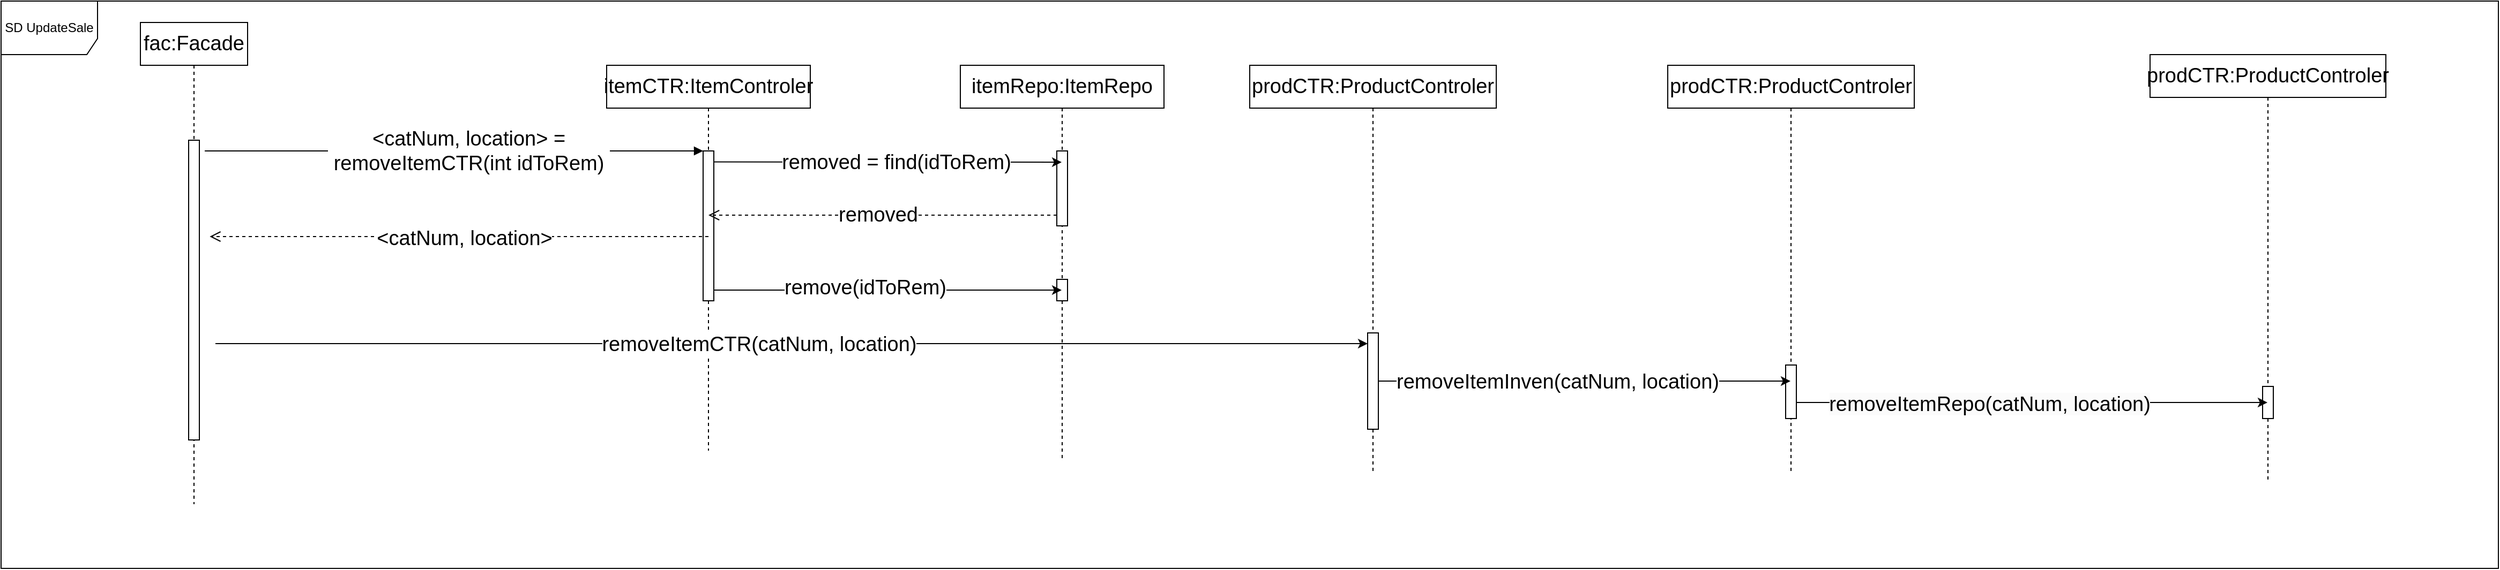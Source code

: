 <mxfile version="24.6.4" type="github">
  <diagram name="Page-1" id="2YBvvXClWsGukQMizWep">
    <mxGraphModel dx="1431" dy="813" grid="1" gridSize="10" guides="1" tooltips="1" connect="1" arrows="1" fold="1" page="1" pageScale="1" pageWidth="850" pageHeight="1100" math="0" shadow="0">
      <root>
        <mxCell id="0" />
        <mxCell id="1" parent="0" />
        <mxCell id="aM9ryv3xv72pqoxQDRHE-5" value="itemCTR:ItemControler" style="shape=umlLifeline;perimeter=lifelinePerimeter;whiteSpace=wrap;html=1;container=0;dropTarget=0;collapsible=0;recursiveResize=0;outlineConnect=0;portConstraint=eastwest;newEdgeStyle={&quot;edgeStyle&quot;:&quot;elbowEdgeStyle&quot;,&quot;elbow&quot;:&quot;vertical&quot;,&quot;curved&quot;:0,&quot;rounded&quot;:0};fontSize=19;" parent="1" vertex="1">
          <mxGeometry x="605" y="80" width="190" height="360" as="geometry" />
        </mxCell>
        <mxCell id="aM9ryv3xv72pqoxQDRHE-6" value="" style="html=1;points=[];perimeter=orthogonalPerimeter;outlineConnect=0;targetShapes=umlLifeline;portConstraint=eastwest;newEdgeStyle={&quot;edgeStyle&quot;:&quot;elbowEdgeStyle&quot;,&quot;elbow&quot;:&quot;vertical&quot;,&quot;curved&quot;:0,&quot;rounded&quot;:0};fontSize=19;" parent="aM9ryv3xv72pqoxQDRHE-5" vertex="1">
          <mxGeometry x="90" y="80" width="10" height="140" as="geometry" />
        </mxCell>
        <mxCell id="aM9ryv3xv72pqoxQDRHE-7" value="" style="html=1;verticalAlign=bottom;endArrow=block;edgeStyle=elbowEdgeStyle;elbow=vertical;curved=0;rounded=0;fontSize=19;" parent="1" target="aM9ryv3xv72pqoxQDRHE-6" edge="1">
          <mxGeometry relative="1" as="geometry">
            <mxPoint x="230.0" y="160" as="sourcePoint" />
            <Array as="points">
              <mxPoint x="325" y="160" />
            </Array>
          </mxGeometry>
        </mxCell>
        <mxCell id="9JyKOaciVN9gGJ-EEhEV-10" value="&amp;lt;catNum, location&amp;gt; =&lt;br&gt;&amp;nbsp;removeItemCTR(int idToRem)&amp;nbsp;" style="edgeLabel;html=1;align=center;verticalAlign=middle;resizable=0;points=[];fontSize=19;" parent="aM9ryv3xv72pqoxQDRHE-7" vertex="1" connectable="0">
          <mxGeometry x="0.057" relative="1" as="geometry">
            <mxPoint as="offset" />
          </mxGeometry>
        </mxCell>
        <mxCell id="9JyKOaciVN9gGJ-EEhEV-1" value="itemRepo:ItemRepo" style="shape=umlLifeline;perimeter=lifelinePerimeter;whiteSpace=wrap;html=1;container=0;dropTarget=0;collapsible=0;recursiveResize=0;outlineConnect=0;portConstraint=eastwest;newEdgeStyle={&quot;edgeStyle&quot;:&quot;elbowEdgeStyle&quot;,&quot;elbow&quot;:&quot;vertical&quot;,&quot;curved&quot;:0,&quot;rounded&quot;:0};fontSize=19;" parent="1" vertex="1">
          <mxGeometry x="935" y="80" width="190" height="370" as="geometry" />
        </mxCell>
        <mxCell id="9JyKOaciVN9gGJ-EEhEV-2" value="" style="html=1;points=[];perimeter=orthogonalPerimeter;outlineConnect=0;targetShapes=umlLifeline;portConstraint=eastwest;newEdgeStyle={&quot;edgeStyle&quot;:&quot;elbowEdgeStyle&quot;,&quot;elbow&quot;:&quot;vertical&quot;,&quot;curved&quot;:0,&quot;rounded&quot;:0};fontSize=19;" parent="9JyKOaciVN9gGJ-EEhEV-1" vertex="1">
          <mxGeometry x="90" y="80" width="10" height="70" as="geometry" />
        </mxCell>
        <mxCell id="9JyKOaciVN9gGJ-EEhEV-8" value="" style="html=1;points=[];perimeter=orthogonalPerimeter;outlineConnect=0;targetShapes=umlLifeline;portConstraint=eastwest;newEdgeStyle={&quot;edgeStyle&quot;:&quot;elbowEdgeStyle&quot;,&quot;elbow&quot;:&quot;vertical&quot;,&quot;curved&quot;:0,&quot;rounded&quot;:0};fontSize=19;" parent="9JyKOaciVN9gGJ-EEhEV-1" vertex="1">
          <mxGeometry x="90" y="200" width="10" height="20" as="geometry" />
        </mxCell>
        <mxCell id="9JyKOaciVN9gGJ-EEhEV-3" style="edgeStyle=elbowEdgeStyle;rounded=0;orthogonalLoop=1;jettySize=auto;html=1;elbow=vertical;curved=0;fontSize=19;" parent="1" edge="1">
          <mxGeometry relative="1" as="geometry">
            <mxPoint x="705" y="290.001" as="sourcePoint" />
            <mxPoint x="1029.5" y="290.069" as="targetPoint" />
          </mxGeometry>
        </mxCell>
        <mxCell id="9JyKOaciVN9gGJ-EEhEV-4" value="remove(idToRem)" style="edgeLabel;html=1;align=center;verticalAlign=middle;resizable=0;points=[];fontSize=19;" parent="9JyKOaciVN9gGJ-EEhEV-3" vertex="1" connectable="0">
          <mxGeometry x="-0.13" y="2" relative="1" as="geometry">
            <mxPoint as="offset" />
          </mxGeometry>
        </mxCell>
        <mxCell id="9JyKOaciVN9gGJ-EEhEV-5" style="edgeStyle=elbowEdgeStyle;rounded=0;orthogonalLoop=1;jettySize=auto;html=1;elbow=vertical;curved=0;fontSize=19;" parent="1" edge="1">
          <mxGeometry relative="1" as="geometry">
            <mxPoint x="705" y="170.281" as="sourcePoint" />
            <mxPoint x="1029.5" y="170.281" as="targetPoint" />
          </mxGeometry>
        </mxCell>
        <mxCell id="9JyKOaciVN9gGJ-EEhEV-6" value="removed = find(idToRem)" style="edgeLabel;html=1;align=center;verticalAlign=middle;resizable=0;points=[];fontSize=19;" parent="9JyKOaciVN9gGJ-EEhEV-5" vertex="1" connectable="0">
          <mxGeometry x="-0.072" y="-1" relative="1" as="geometry">
            <mxPoint x="19" y="-1" as="offset" />
          </mxGeometry>
        </mxCell>
        <mxCell id="9JyKOaciVN9gGJ-EEhEV-7" value="" style="html=1;verticalAlign=bottom;endArrow=open;dashed=1;endSize=8;curved=0;rounded=0;fontSize=19;" parent="1" target="aM9ryv3xv72pqoxQDRHE-5" edge="1">
          <mxGeometry relative="1" as="geometry">
            <mxPoint x="1025" y="220" as="sourcePoint" />
            <mxPoint x="945" y="220" as="targetPoint" />
          </mxGeometry>
        </mxCell>
        <mxCell id="9JyKOaciVN9gGJ-EEhEV-9" value="removed" style="edgeLabel;html=1;align=center;verticalAlign=middle;resizable=0;points=[];fontSize=19;" parent="9JyKOaciVN9gGJ-EEhEV-7" vertex="1" connectable="0">
          <mxGeometry x="0.031" relative="1" as="geometry">
            <mxPoint as="offset" />
          </mxGeometry>
        </mxCell>
        <mxCell id="9JyKOaciVN9gGJ-EEhEV-11" value="" style="html=1;verticalAlign=bottom;endArrow=open;dashed=1;endSize=8;curved=0;rounded=0;fontSize=19;" parent="1" edge="1">
          <mxGeometry relative="1" as="geometry">
            <mxPoint x="700" y="240" as="sourcePoint" />
            <mxPoint x="234.667" y="240" as="targetPoint" />
          </mxGeometry>
        </mxCell>
        <mxCell id="9JyKOaciVN9gGJ-EEhEV-13" value="&amp;lt;catNum, location&amp;gt;" style="edgeLabel;html=1;align=center;verticalAlign=middle;resizable=0;points=[];fontSize=19;" parent="9JyKOaciVN9gGJ-EEhEV-11" vertex="1" connectable="0">
          <mxGeometry x="-0.019" y="2" relative="1" as="geometry">
            <mxPoint as="offset" />
          </mxGeometry>
        </mxCell>
        <mxCell id="9JyKOaciVN9gGJ-EEhEV-14" value="prodCTR:ProductControler" style="shape=umlLifeline;perimeter=lifelinePerimeter;whiteSpace=wrap;html=1;container=0;dropTarget=0;collapsible=0;recursiveResize=0;outlineConnect=0;portConstraint=eastwest;newEdgeStyle={&quot;edgeStyle&quot;:&quot;elbowEdgeStyle&quot;,&quot;elbow&quot;:&quot;vertical&quot;,&quot;curved&quot;:0,&quot;rounded&quot;:0};fontSize=19;" parent="1" vertex="1">
          <mxGeometry x="1205" y="80" width="230" height="380" as="geometry" />
        </mxCell>
        <mxCell id="9JyKOaciVN9gGJ-EEhEV-15" value="" style="html=1;points=[];perimeter=orthogonalPerimeter;outlineConnect=0;targetShapes=umlLifeline;portConstraint=eastwest;newEdgeStyle={&quot;edgeStyle&quot;:&quot;elbowEdgeStyle&quot;,&quot;elbow&quot;:&quot;vertical&quot;,&quot;curved&quot;:0,&quot;rounded&quot;:0};fontSize=19;" parent="9JyKOaciVN9gGJ-EEhEV-14" vertex="1">
          <mxGeometry x="110" y="250" width="10" height="90" as="geometry" />
        </mxCell>
        <mxCell id="9JyKOaciVN9gGJ-EEhEV-16" style="edgeStyle=elbowEdgeStyle;rounded=0;orthogonalLoop=1;jettySize=auto;html=1;elbow=vertical;curved=0;fontSize=19;" parent="1" target="9JyKOaciVN9gGJ-EEhEV-15" edge="1">
          <mxGeometry relative="1" as="geometry">
            <mxPoint x="240" y="339.997" as="sourcePoint" />
            <mxPoint x="1299.5" y="339.997" as="targetPoint" />
          </mxGeometry>
        </mxCell>
        <mxCell id="9JyKOaciVN9gGJ-EEhEV-17" value="removeItemCTR(catNum, location) " style="edgeLabel;html=1;align=center;verticalAlign=middle;resizable=0;points=[];fontSize=19;" parent="9JyKOaciVN9gGJ-EEhEV-16" vertex="1" connectable="0">
          <mxGeometry x="-0.057" y="-1" relative="1" as="geometry">
            <mxPoint as="offset" />
          </mxGeometry>
        </mxCell>
        <mxCell id="9JyKOaciVN9gGJ-EEhEV-18" value="prodCTR:ProductControler" style="shape=umlLifeline;perimeter=lifelinePerimeter;whiteSpace=wrap;html=1;container=0;dropTarget=0;collapsible=0;recursiveResize=0;outlineConnect=0;portConstraint=eastwest;newEdgeStyle={&quot;edgeStyle&quot;:&quot;elbowEdgeStyle&quot;,&quot;elbow&quot;:&quot;vertical&quot;,&quot;curved&quot;:0,&quot;rounded&quot;:0};fontSize=19;" parent="1" vertex="1">
          <mxGeometry x="1595" y="80" width="230" height="380" as="geometry" />
        </mxCell>
        <mxCell id="9JyKOaciVN9gGJ-EEhEV-19" value="" style="html=1;points=[];perimeter=orthogonalPerimeter;outlineConnect=0;targetShapes=umlLifeline;portConstraint=eastwest;newEdgeStyle={&quot;edgeStyle&quot;:&quot;elbowEdgeStyle&quot;,&quot;elbow&quot;:&quot;vertical&quot;,&quot;curved&quot;:0,&quot;rounded&quot;:0};fontSize=19;" parent="9JyKOaciVN9gGJ-EEhEV-18" vertex="1">
          <mxGeometry x="110" y="280" width="10" height="50" as="geometry" />
        </mxCell>
        <mxCell id="9JyKOaciVN9gGJ-EEhEV-20" style="edgeStyle=elbowEdgeStyle;rounded=0;orthogonalLoop=1;jettySize=auto;html=1;elbow=vertical;curved=0;fontSize=19;" parent="1" target="9JyKOaciVN9gGJ-EEhEV-18" edge="1">
          <mxGeometry relative="1" as="geometry">
            <mxPoint x="1345" y="375" as="sourcePoint" />
            <Array as="points">
              <mxPoint x="1325" y="375" />
            </Array>
          </mxGeometry>
        </mxCell>
        <mxCell id="9JyKOaciVN9gGJ-EEhEV-21" value="removeItemInven(catNum, location)" style="edgeLabel;html=1;align=center;verticalAlign=middle;resizable=0;points=[];fontSize=19;" parent="9JyKOaciVN9gGJ-EEhEV-20" vertex="1" connectable="0">
          <mxGeometry x="-0.077" y="-1" relative="1" as="geometry">
            <mxPoint as="offset" />
          </mxGeometry>
        </mxCell>
        <mxCell id="9JyKOaciVN9gGJ-EEhEV-23" value="prodCTR:ProductControler" style="shape=umlLifeline;perimeter=lifelinePerimeter;whiteSpace=wrap;html=1;container=0;dropTarget=0;collapsible=0;recursiveResize=0;outlineConnect=0;portConstraint=eastwest;newEdgeStyle={&quot;edgeStyle&quot;:&quot;elbowEdgeStyle&quot;,&quot;elbow&quot;:&quot;vertical&quot;,&quot;curved&quot;:0,&quot;rounded&quot;:0};fontSize=19;" parent="1" vertex="1">
          <mxGeometry x="2045" y="70" width="220" height="400" as="geometry" />
        </mxCell>
        <mxCell id="9JyKOaciVN9gGJ-EEhEV-24" value="" style="html=1;points=[];perimeter=orthogonalPerimeter;outlineConnect=0;targetShapes=umlLifeline;portConstraint=eastwest;newEdgeStyle={&quot;edgeStyle&quot;:&quot;elbowEdgeStyle&quot;,&quot;elbow&quot;:&quot;vertical&quot;,&quot;curved&quot;:0,&quot;rounded&quot;:0};fontSize=19;" parent="9JyKOaciVN9gGJ-EEhEV-23" vertex="1">
          <mxGeometry x="105" y="310" width="10" height="30" as="geometry" />
        </mxCell>
        <mxCell id="9JyKOaciVN9gGJ-EEhEV-27" style="edgeStyle=elbowEdgeStyle;rounded=0;orthogonalLoop=1;jettySize=auto;html=1;elbow=vertical;curved=0;fontSize=19;" parent="1" target="9JyKOaciVN9gGJ-EEhEV-23" edge="1">
          <mxGeometry relative="1" as="geometry">
            <mxPoint x="1755" y="395" as="sourcePoint" />
            <Array as="points">
              <mxPoint x="1715" y="395" />
            </Array>
          </mxGeometry>
        </mxCell>
        <mxCell id="9JyKOaciVN9gGJ-EEhEV-28" value="&lt;span style=&quot;font-size: 19px; background-color: rgb(251, 251, 251);&quot;&gt;removeItemRepo(catNum, location)&lt;/span&gt;" style="edgeLabel;html=1;align=center;verticalAlign=middle;resizable=0;points=[];fontSize=19;" parent="9JyKOaciVN9gGJ-EEhEV-27" vertex="1" connectable="0">
          <mxGeometry x="-0.085" y="-2" relative="1" as="geometry">
            <mxPoint as="offset" />
          </mxGeometry>
        </mxCell>
        <mxCell id="sX0Y6YWAhH3KncdLoKx5-1" value="fac:Facade" style="shape=umlLifeline;perimeter=lifelinePerimeter;whiteSpace=wrap;html=1;container=0;dropTarget=0;collapsible=0;recursiveResize=0;outlineConnect=0;portConstraint=eastwest;newEdgeStyle={&quot;edgeStyle&quot;:&quot;elbowEdgeStyle&quot;,&quot;elbow&quot;:&quot;vertical&quot;,&quot;curved&quot;:0,&quot;rounded&quot;:0};fontSize=19;" vertex="1" parent="1">
          <mxGeometry x="170" y="40" width="100" height="450" as="geometry" />
        </mxCell>
        <mxCell id="sX0Y6YWAhH3KncdLoKx5-2" value="" style="html=1;points=[];perimeter=orthogonalPerimeter;outlineConnect=0;targetShapes=umlLifeline;portConstraint=eastwest;newEdgeStyle={&quot;edgeStyle&quot;:&quot;elbowEdgeStyle&quot;,&quot;elbow&quot;:&quot;vertical&quot;,&quot;curved&quot;:0,&quot;rounded&quot;:0};fontSize=19;" vertex="1" parent="sX0Y6YWAhH3KncdLoKx5-1">
          <mxGeometry x="45" y="110" width="10" height="280" as="geometry" />
        </mxCell>
        <mxCell id="sX0Y6YWAhH3KncdLoKx5-3" value="SD UpdateSale" style="shape=umlFrame;whiteSpace=wrap;html=1;pointerEvents=0;width=90;height=50;" vertex="1" parent="1">
          <mxGeometry x="40" y="20" width="2330" height="530" as="geometry" />
        </mxCell>
      </root>
    </mxGraphModel>
  </diagram>
</mxfile>
